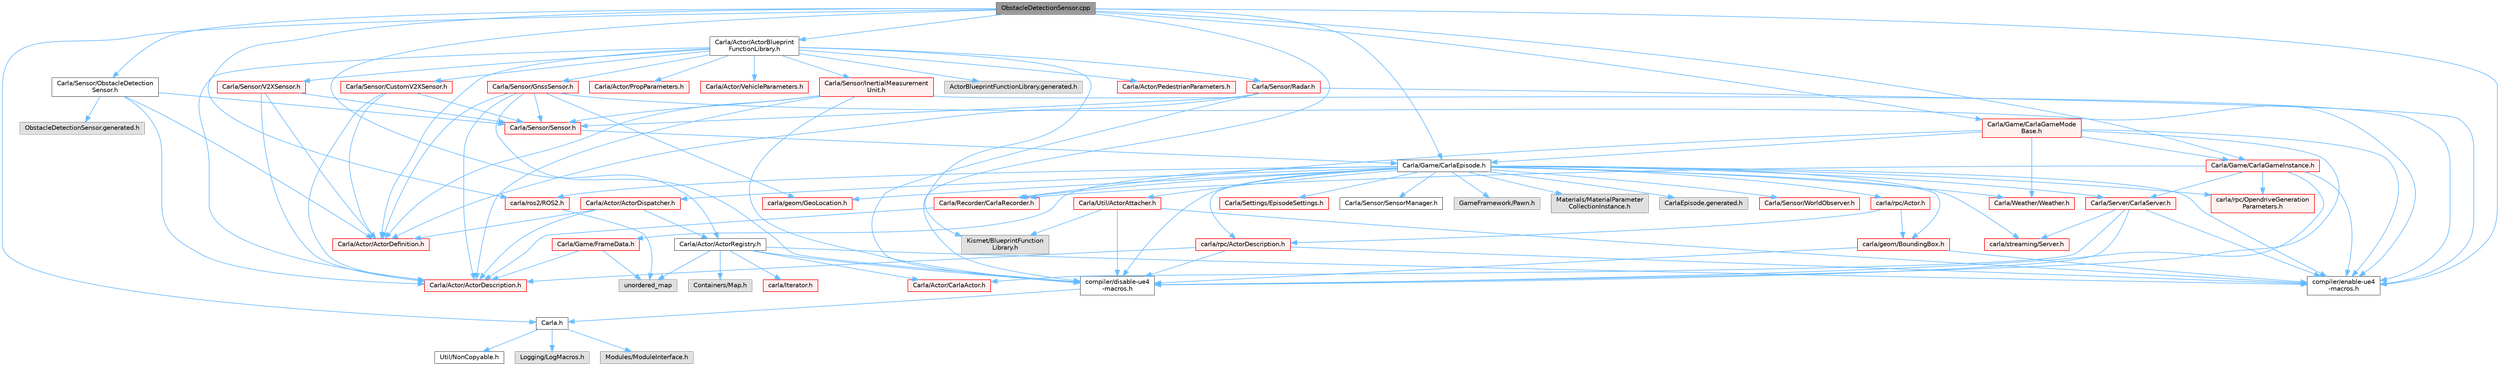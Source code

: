 digraph "ObstacleDetectionSensor.cpp"
{
 // INTERACTIVE_SVG=YES
 // LATEX_PDF_SIZE
  bgcolor="transparent";
  edge [fontname=Helvetica,fontsize=10,labelfontname=Helvetica,labelfontsize=10];
  node [fontname=Helvetica,fontsize=10,shape=box,height=0.2,width=0.4];
  Node1 [id="Node000001",label="ObstacleDetectionSensor.cpp",height=0.2,width=0.4,color="gray40", fillcolor="grey60", style="filled", fontcolor="black",tooltip=" "];
  Node1 -> Node2 [id="edge1_Node000001_Node000002",color="steelblue1",style="solid",tooltip=" "];
  Node2 [id="Node000002",label="Carla.h",height=0.2,width=0.4,color="grey40", fillcolor="white", style="filled",URL="$d7/d7d/Carla_8h.html",tooltip=" "];
  Node2 -> Node3 [id="edge2_Node000002_Node000003",color="steelblue1",style="solid",tooltip=" "];
  Node3 [id="Node000003",label="Util/NonCopyable.h",height=0.2,width=0.4,color="grey40", fillcolor="white", style="filled",URL="$d4/d57/Unreal_2CarlaUE4_2Plugins_2Carla_2Source_2Carla_2Util_2NonCopyable_8h.html",tooltip=" "];
  Node2 -> Node4 [id="edge3_Node000002_Node000004",color="steelblue1",style="solid",tooltip=" "];
  Node4 [id="Node000004",label="Logging/LogMacros.h",height=0.2,width=0.4,color="grey60", fillcolor="#E0E0E0", style="filled",tooltip=" "];
  Node2 -> Node5 [id="edge4_Node000002_Node000005",color="steelblue1",style="solid",tooltip=" "];
  Node5 [id="Node000005",label="Modules/ModuleInterface.h",height=0.2,width=0.4,color="grey60", fillcolor="#E0E0E0", style="filled",tooltip=" "];
  Node1 -> Node6 [id="edge5_Node000001_Node000006",color="steelblue1",style="solid",tooltip=" "];
  Node6 [id="Node000006",label="Carla/Sensor/ObstacleDetection\lSensor.h",height=0.2,width=0.4,color="grey40", fillcolor="white", style="filled",URL="$d7/d55/ObstacleDetectionSensor_8h.html",tooltip=" "];
  Node6 -> Node7 [id="edge6_Node000006_Node000007",color="steelblue1",style="solid",tooltip=" "];
  Node7 [id="Node000007",label="Carla/Sensor/Sensor.h",height=0.2,width=0.4,color="red", fillcolor="#FFF0F0", style="filled",URL="$d7/d7d/Unreal_2CarlaUE4_2Plugins_2Carla_2Source_2Carla_2Sensor_2Sensor_8h.html",tooltip=" "];
  Node7 -> Node8 [id="edge7_Node000007_Node000008",color="steelblue1",style="solid",tooltip=" "];
  Node8 [id="Node000008",label="Carla/Game/CarlaEpisode.h",height=0.2,width=0.4,color="grey40", fillcolor="white", style="filled",URL="$de/db8/CarlaEpisode_8h.html",tooltip=" "];
  Node8 -> Node9 [id="edge8_Node000008_Node000009",color="steelblue1",style="solid",tooltip=" "];
  Node9 [id="Node000009",label="Carla/Actor/ActorDispatcher.h",height=0.2,width=0.4,color="red", fillcolor="#FFF0F0", style="filled",URL="$dc/ddc/ActorDispatcher_8h.html",tooltip=" "];
  Node9 -> Node10 [id="edge9_Node000009_Node000010",color="steelblue1",style="solid",tooltip=" "];
  Node10 [id="Node000010",label="Carla/Actor/ActorDefinition.h",height=0.2,width=0.4,color="red", fillcolor="#FFF0F0", style="filled",URL="$d0/d65/Unreal_2CarlaUE4_2Plugins_2Carla_2Source_2Carla_2Actor_2ActorDefinition_8h.html",tooltip=" "];
  Node9 -> Node19 [id="edge10_Node000009_Node000019",color="steelblue1",style="solid",tooltip=" "];
  Node19 [id="Node000019",label="Carla/Actor/ActorDescription.h",height=0.2,width=0.4,color="red", fillcolor="#FFF0F0", style="filled",URL="$d4/de6/Unreal_2CarlaUE4_2Plugins_2Carla_2Source_2Carla_2Actor_2ActorDescription_8h.html",tooltip=" "];
  Node9 -> Node21 [id="edge11_Node000009_Node000021",color="steelblue1",style="solid",tooltip=" "];
  Node21 [id="Node000021",label="Carla/Actor/ActorRegistry.h",height=0.2,width=0.4,color="grey40", fillcolor="white", style="filled",URL="$da/de4/ActorRegistry_8h.html",tooltip=" "];
  Node21 -> Node22 [id="edge12_Node000021_Node000022",color="steelblue1",style="solid",tooltip=" "];
  Node22 [id="Node000022",label="Carla/Actor/CarlaActor.h",height=0.2,width=0.4,color="red", fillcolor="#FFF0F0", style="filled",URL="$de/d36/CarlaActor_8h.html",tooltip=" "];
  Node21 -> Node203 [id="edge13_Node000021_Node000203",color="steelblue1",style="solid",tooltip=" "];
  Node203 [id="Node000203",label="Containers/Map.h",height=0.2,width=0.4,color="grey60", fillcolor="#E0E0E0", style="filled",tooltip=" "];
  Node21 -> Node12 [id="edge14_Node000021_Node000012",color="steelblue1",style="solid",tooltip=" "];
  Node12 [id="Node000012",label="compiler/disable-ue4\l-macros.h",height=0.2,width=0.4,color="grey40", fillcolor="white", style="filled",URL="$d2/d02/disable-ue4-macros_8h.html",tooltip=" "];
  Node12 -> Node2 [id="edge15_Node000012_Node000002",color="steelblue1",style="solid",tooltip=" "];
  Node21 -> Node204 [id="edge16_Node000021_Node000204",color="steelblue1",style="solid",tooltip=" "];
  Node204 [id="Node000204",label="carla/Iterator.h",height=0.2,width=0.4,color="red", fillcolor="#FFF0F0", style="filled",URL="$d7/ddd/Iterator_8h.html",tooltip=" "];
  Node21 -> Node15 [id="edge17_Node000021_Node000015",color="steelblue1",style="solid",tooltip=" "];
  Node15 [id="Node000015",label="compiler/enable-ue4\l-macros.h",height=0.2,width=0.4,color="grey40", fillcolor="white", style="filled",URL="$d9/da2/enable-ue4-macros_8h.html",tooltip=" "];
  Node21 -> Node102 [id="edge18_Node000021_Node000102",color="steelblue1",style="solid",tooltip=" "];
  Node102 [id="Node000102",label="unordered_map",height=0.2,width=0.4,color="grey60", fillcolor="#E0E0E0", style="filled",tooltip=" "];
  Node8 -> Node210 [id="edge19_Node000008_Node000210",color="steelblue1",style="solid",tooltip=" "];
  Node210 [id="Node000210",label="Carla/Recorder/CarlaRecorder.h",height=0.2,width=0.4,color="red", fillcolor="#FFF0F0", style="filled",URL="$d9/d6a/CarlaRecorder_8h.html",tooltip=" "];
  Node210 -> Node19 [id="edge20_Node000210_Node000019",color="steelblue1",style="solid",tooltip=" "];
  Node8 -> Node241 [id="edge21_Node000008_Node000241",color="steelblue1",style="solid",tooltip=" "];
  Node241 [id="Node000241",label="Carla/Sensor/WorldObserver.h",height=0.2,width=0.4,color="red", fillcolor="#FFF0F0", style="filled",URL="$d8/deb/WorldObserver_8h.html",tooltip=" "];
  Node8 -> Node242 [id="edge22_Node000008_Node000242",color="steelblue1",style="solid",tooltip=" "];
  Node242 [id="Node000242",label="Carla/Server/CarlaServer.h",height=0.2,width=0.4,color="red", fillcolor="#FFF0F0", style="filled",URL="$d0/d35/CarlaServer_8h.html",tooltip=" "];
  Node242 -> Node22 [id="edge23_Node000242_Node000022",color="steelblue1",style="solid",tooltip=" "];
  Node242 -> Node12 [id="edge24_Node000242_Node000012",color="steelblue1",style="solid",tooltip=" "];
  Node242 -> Node254 [id="edge25_Node000242_Node000254",color="steelblue1",style="solid",tooltip=" "];
  Node254 [id="Node000254",label="carla/streaming/Server.h",height=0.2,width=0.4,color="red", fillcolor="#FFF0F0", style="filled",URL="$d8/df6/streaming_2Server_8h.html",tooltip=" "];
  Node242 -> Node15 [id="edge26_Node000242_Node000015",color="steelblue1",style="solid",tooltip=" "];
  Node8 -> Node258 [id="edge27_Node000008_Node000258",color="steelblue1",style="solid",tooltip=" "];
  Node258 [id="Node000258",label="Carla/Settings/EpisodeSettings.h",height=0.2,width=0.4,color="red", fillcolor="#FFF0F0", style="filled",URL="$d8/d64/Unreal_2CarlaUE4_2Plugins_2Carla_2Source_2Carla_2Settings_2EpisodeSettings_8h.html",tooltip=" "];
  Node8 -> Node260 [id="edge28_Node000008_Node000260",color="steelblue1",style="solid",tooltip=" "];
  Node260 [id="Node000260",label="Carla/Util/ActorAttacher.h",height=0.2,width=0.4,color="red", fillcolor="#FFF0F0", style="filled",URL="$d6/d68/ActorAttacher_8h.html",tooltip=" "];
  Node260 -> Node12 [id="edge29_Node000260_Node000012",color="steelblue1",style="solid",tooltip=" "];
  Node260 -> Node15 [id="edge30_Node000260_Node000015",color="steelblue1",style="solid",tooltip=" "];
  Node260 -> Node261 [id="edge31_Node000260_Node000261",color="steelblue1",style="solid",tooltip=" "];
  Node261 [id="Node000261",label="Kismet/BlueprintFunction\lLibrary.h",height=0.2,width=0.4,color="grey60", fillcolor="#E0E0E0", style="filled",tooltip=" "];
  Node8 -> Node263 [id="edge32_Node000008_Node000263",color="steelblue1",style="solid",tooltip=" "];
  Node263 [id="Node000263",label="Carla/Weather/Weather.h",height=0.2,width=0.4,color="red", fillcolor="#FFF0F0", style="filled",URL="$d5/d65/Weather_8h.html",tooltip=" "];
  Node8 -> Node267 [id="edge33_Node000008_Node000267",color="steelblue1",style="solid",tooltip=" "];
  Node267 [id="Node000267",label="Carla/Game/FrameData.h",height=0.2,width=0.4,color="red", fillcolor="#FFF0F0", style="filled",URL="$d2/df1/FrameData_8h.html",tooltip=" "];
  Node267 -> Node19 [id="edge34_Node000267_Node000019",color="steelblue1",style="solid",tooltip=" "];
  Node267 -> Node102 [id="edge35_Node000267_Node000102",color="steelblue1",style="solid",tooltip=" "];
  Node8 -> Node326 [id="edge36_Node000008_Node000326",color="steelblue1",style="solid",tooltip=" "];
  Node326 [id="Node000326",label="Carla/Sensor/SensorManager.h",height=0.2,width=0.4,color="grey40", fillcolor="white", style="filled",URL="$dc/dbf/SensorManager_8h.html",tooltip=" "];
  Node8 -> Node327 [id="edge37_Node000008_Node000327",color="steelblue1",style="solid",tooltip=" "];
  Node327 [id="Node000327",label="GameFramework/Pawn.h",height=0.2,width=0.4,color="grey60", fillcolor="#E0E0E0", style="filled",tooltip=" "];
  Node8 -> Node328 [id="edge38_Node000008_Node000328",color="steelblue1",style="solid",tooltip=" "];
  Node328 [id="Node000328",label="Materials/MaterialParameter\lCollectionInstance.h",height=0.2,width=0.4,color="grey60", fillcolor="#E0E0E0", style="filled",tooltip=" "];
  Node8 -> Node12 [id="edge39_Node000008_Node000012",color="steelblue1",style="solid",tooltip=" "];
  Node8 -> Node45 [id="edge40_Node000008_Node000045",color="steelblue1",style="solid",tooltip=" "];
  Node45 [id="Node000045",label="carla/geom/BoundingBox.h",height=0.2,width=0.4,color="red", fillcolor="#FFF0F0", style="filled",URL="$d2/dfe/LibCarla_2source_2carla_2geom_2BoundingBox_8h.html",tooltip=" "];
  Node45 -> Node15 [id="edge41_Node000045_Node000015",color="steelblue1",style="solid",tooltip=" "];
  Node45 -> Node12 [id="edge42_Node000045_Node000012",color="steelblue1",style="solid",tooltip=" "];
  Node8 -> Node117 [id="edge43_Node000008_Node000117",color="steelblue1",style="solid",tooltip=" "];
  Node117 [id="Node000117",label="carla/geom/GeoLocation.h",height=0.2,width=0.4,color="red", fillcolor="#FFF0F0", style="filled",URL="$d7/d86/GeoLocation_8h.html",tooltip=" "];
  Node8 -> Node95 [id="edge44_Node000008_Node000095",color="steelblue1",style="solid",tooltip=" "];
  Node95 [id="Node000095",label="carla/ros2/ROS2.h",height=0.2,width=0.4,color="red", fillcolor="#FFF0F0", style="filled",URL="$da/db8/ROS2_8h.html",tooltip=" "];
  Node95 -> Node102 [id="edge45_Node000095_Node000102",color="steelblue1",style="solid",tooltip=" "];
  Node8 -> Node44 [id="edge46_Node000008_Node000044",color="steelblue1",style="solid",tooltip=" "];
  Node44 [id="Node000044",label="carla/rpc/Actor.h",height=0.2,width=0.4,color="red", fillcolor="#FFF0F0", style="filled",URL="$d8/d73/rpc_2Actor_8h.html",tooltip=" "];
  Node44 -> Node45 [id="edge47_Node000044_Node000045",color="steelblue1",style="solid",tooltip=" "];
  Node44 -> Node59 [id="edge48_Node000044_Node000059",color="steelblue1",style="solid",tooltip=" "];
  Node59 [id="Node000059",label="carla/rpc/ActorDescription.h",height=0.2,width=0.4,color="red", fillcolor="#FFF0F0", style="filled",URL="$d9/db9/LibCarla_2source_2carla_2rpc_2ActorDescription_8h.html",tooltip=" "];
  Node59 -> Node15 [id="edge49_Node000059_Node000015",color="steelblue1",style="solid",tooltip=" "];
  Node59 -> Node19 [id="edge50_Node000059_Node000019",color="steelblue1",style="solid",tooltip=" "];
  Node59 -> Node12 [id="edge51_Node000059_Node000012",color="steelblue1",style="solid",tooltip=" "];
  Node8 -> Node59 [id="edge52_Node000008_Node000059",color="steelblue1",style="solid",tooltip=" "];
  Node8 -> Node317 [id="edge53_Node000008_Node000317",color="steelblue1",style="solid",tooltip=" "];
  Node317 [id="Node000317",label="carla/rpc/OpendriveGeneration\lParameters.h",height=0.2,width=0.4,color="red", fillcolor="#FFF0F0", style="filled",URL="$d9/d3b/OpendriveGenerationParameters_8h.html",tooltip=" "];
  Node8 -> Node254 [id="edge54_Node000008_Node000254",color="steelblue1",style="solid",tooltip=" "];
  Node8 -> Node15 [id="edge55_Node000008_Node000015",color="steelblue1",style="solid",tooltip=" "];
  Node8 -> Node329 [id="edge56_Node000008_Node000329",color="steelblue1",style="solid",tooltip=" "];
  Node329 [id="Node000329",label="CarlaEpisode.generated.h",height=0.2,width=0.4,color="grey60", fillcolor="#E0E0E0", style="filled",tooltip=" "];
  Node6 -> Node10 [id="edge57_Node000006_Node000010",color="steelblue1",style="solid",tooltip=" "];
  Node6 -> Node19 [id="edge58_Node000006_Node000019",color="steelblue1",style="solid",tooltip=" "];
  Node6 -> Node339 [id="edge59_Node000006_Node000339",color="steelblue1",style="solid",tooltip=" "];
  Node339 [id="Node000339",label="ObstacleDetectionSensor.generated.h",height=0.2,width=0.4,color="grey60", fillcolor="#E0E0E0", style="filled",tooltip=" "];
  Node1 -> Node340 [id="edge60_Node000001_Node000340",color="steelblue1",style="solid",tooltip=" "];
  Node340 [id="Node000340",label="Carla/Actor/ActorBlueprint\lFunctionLibrary.h",height=0.2,width=0.4,color="grey40", fillcolor="white", style="filled",URL="$d7/dda/ActorBlueprintFunctionLibrary_8h.html",tooltip=" "];
  Node340 -> Node10 [id="edge61_Node000340_Node000010",color="steelblue1",style="solid",tooltip=" "];
  Node340 -> Node19 [id="edge62_Node000340_Node000019",color="steelblue1",style="solid",tooltip=" "];
  Node340 -> Node341 [id="edge63_Node000340_Node000341",color="steelblue1",style="solid",tooltip=" "];
  Node341 [id="Node000341",label="Carla/Actor/PedestrianParameters.h",height=0.2,width=0.4,color="red", fillcolor="#FFF0F0", style="filled",URL="$d5/dca/PedestrianParameters_8h.html",tooltip=" "];
  Node340 -> Node344 [id="edge64_Node000340_Node000344",color="steelblue1",style="solid",tooltip=" "];
  Node344 [id="Node000344",label="Carla/Actor/PropParameters.h",height=0.2,width=0.4,color="red", fillcolor="#FFF0F0", style="filled",URL="$dc/d01/PropParameters_8h.html",tooltip=" "];
  Node340 -> Node347 [id="edge65_Node000340_Node000347",color="steelblue1",style="solid",tooltip=" "];
  Node347 [id="Node000347",label="Carla/Actor/VehicleParameters.h",height=0.2,width=0.4,color="red", fillcolor="#FFF0F0", style="filled",URL="$d1/d1b/VehicleParameters_8h.html",tooltip=" "];
  Node340 -> Node349 [id="edge66_Node000340_Node000349",color="steelblue1",style="solid",tooltip=" "];
  Node349 [id="Node000349",label="Carla/Sensor/GnssSensor.h",height=0.2,width=0.4,color="red", fillcolor="#FFF0F0", style="filled",URL="$d9/d73/GnssSensor_8h.html",tooltip=" "];
  Node349 -> Node7 [id="edge67_Node000349_Node000007",color="steelblue1",style="solid",tooltip=" "];
  Node349 -> Node10 [id="edge68_Node000349_Node000010",color="steelblue1",style="solid",tooltip=" "];
  Node349 -> Node19 [id="edge69_Node000349_Node000019",color="steelblue1",style="solid",tooltip=" "];
  Node349 -> Node12 [id="edge70_Node000349_Node000012",color="steelblue1",style="solid",tooltip=" "];
  Node349 -> Node117 [id="edge71_Node000349_Node000117",color="steelblue1",style="solid",tooltip=" "];
  Node349 -> Node15 [id="edge72_Node000349_Node000015",color="steelblue1",style="solid",tooltip=" "];
  Node340 -> Node351 [id="edge73_Node000340_Node000351",color="steelblue1",style="solid",tooltip=" "];
  Node351 [id="Node000351",label="Carla/Sensor/Radar.h",height=0.2,width=0.4,color="red", fillcolor="#FFF0F0", style="filled",URL="$d6/de9/Radar_8h.html",tooltip=" "];
  Node351 -> Node7 [id="edge74_Node000351_Node000007",color="steelblue1",style="solid",tooltip=" "];
  Node351 -> Node10 [id="edge75_Node000351_Node000010",color="steelblue1",style="solid",tooltip=" "];
  Node351 -> Node12 [id="edge76_Node000351_Node000012",color="steelblue1",style="solid",tooltip=" "];
  Node351 -> Node15 [id="edge77_Node000351_Node000015",color="steelblue1",style="solid",tooltip=" "];
  Node340 -> Node353 [id="edge78_Node000340_Node000353",color="steelblue1",style="solid",tooltip=" "];
  Node353 [id="Node000353",label="Carla/Sensor/InertialMeasurement\lUnit.h",height=0.2,width=0.4,color="red", fillcolor="#FFF0F0", style="filled",URL="$d7/dfa/InertialMeasurementUnit_8h.html",tooltip=" "];
  Node353 -> Node7 [id="edge79_Node000353_Node000007",color="steelblue1",style="solid",tooltip=" "];
  Node353 -> Node10 [id="edge80_Node000353_Node000010",color="steelblue1",style="solid",tooltip=" "];
  Node353 -> Node19 [id="edge81_Node000353_Node000019",color="steelblue1",style="solid",tooltip=" "];
  Node353 -> Node12 [id="edge82_Node000353_Node000012",color="steelblue1",style="solid",tooltip=" "];
  Node353 -> Node15 [id="edge83_Node000353_Node000015",color="steelblue1",style="solid",tooltip=" "];
  Node340 -> Node355 [id="edge84_Node000340_Node000355",color="steelblue1",style="solid",tooltip=" "];
  Node355 [id="Node000355",label="Carla/Sensor/V2XSensor.h",height=0.2,width=0.4,color="red", fillcolor="#FFF0F0", style="filled",URL="$d1/d71/V2XSensor_8h.html",tooltip=" "];
  Node355 -> Node7 [id="edge85_Node000355_Node000007",color="steelblue1",style="solid",tooltip=" "];
  Node355 -> Node10 [id="edge86_Node000355_Node000010",color="steelblue1",style="solid",tooltip=" "];
  Node355 -> Node19 [id="edge87_Node000355_Node000019",color="steelblue1",style="solid",tooltip=" "];
  Node340 -> Node360 [id="edge88_Node000340_Node000360",color="steelblue1",style="solid",tooltip=" "];
  Node360 [id="Node000360",label="Carla/Sensor/CustomV2XSensor.h",height=0.2,width=0.4,color="red", fillcolor="#FFF0F0", style="filled",URL="$df/d4b/CustomV2XSensor_8h.html",tooltip=" "];
  Node360 -> Node7 [id="edge89_Node000360_Node000007",color="steelblue1",style="solid",tooltip=" "];
  Node360 -> Node10 [id="edge90_Node000360_Node000010",color="steelblue1",style="solid",tooltip=" "];
  Node360 -> Node19 [id="edge91_Node000360_Node000019",color="steelblue1",style="solid",tooltip=" "];
  Node340 -> Node261 [id="edge92_Node000340_Node000261",color="steelblue1",style="solid",tooltip=" "];
  Node340 -> Node362 [id="edge93_Node000340_Node000362",color="steelblue1",style="solid",tooltip=" "];
  Node362 [id="Node000362",label="ActorBlueprintFunctionLibrary.generated.h",height=0.2,width=0.4,color="grey60", fillcolor="#E0E0E0", style="filled",tooltip=" "];
  Node1 -> Node21 [id="edge94_Node000001_Node000021",color="steelblue1",style="solid",tooltip=" "];
  Node1 -> Node8 [id="edge95_Node000001_Node000008",color="steelblue1",style="solid",tooltip=" "];
  Node1 -> Node363 [id="edge96_Node000001_Node000363",color="steelblue1",style="solid",tooltip=" "];
  Node363 [id="Node000363",label="Carla/Game/CarlaGameInstance.h",height=0.2,width=0.4,color="red", fillcolor="#FFF0F0", style="filled",URL="$d2/dba/CarlaGameInstance_8h.html",tooltip=" "];
  Node363 -> Node210 [id="edge97_Node000363_Node000210",color="steelblue1",style="solid",tooltip=" "];
  Node363 -> Node242 [id="edge98_Node000363_Node000242",color="steelblue1",style="solid",tooltip=" "];
  Node363 -> Node12 [id="edge99_Node000363_Node000012",color="steelblue1",style="solid",tooltip=" "];
  Node363 -> Node317 [id="edge100_Node000363_Node000317",color="steelblue1",style="solid",tooltip=" "];
  Node363 -> Node15 [id="edge101_Node000363_Node000015",color="steelblue1",style="solid",tooltip=" "];
  Node1 -> Node367 [id="edge102_Node000001_Node000367",color="steelblue1",style="solid",tooltip=" "];
  Node367 [id="Node000367",label="Carla/Game/CarlaGameMode\lBase.h",height=0.2,width=0.4,color="red", fillcolor="#FFF0F0", style="filled",URL="$d3/d49/CarlaGameModeBase_8h.html",tooltip=" "];
  Node367 -> Node12 [id="edge103_Node000367_Node000012",color="steelblue1",style="solid",tooltip=" "];
  Node367 -> Node15 [id="edge104_Node000367_Node000015",color="steelblue1",style="solid",tooltip=" "];
  Node367 -> Node8 [id="edge105_Node000367_Node000008",color="steelblue1",style="solid",tooltip=" "];
  Node367 -> Node363 [id="edge106_Node000367_Node000363",color="steelblue1",style="solid",tooltip=" "];
  Node367 -> Node210 [id="edge107_Node000367_Node000210",color="steelblue1",style="solid",tooltip=" "];
  Node367 -> Node263 [id="edge108_Node000367_Node000263",color="steelblue1",style="solid",tooltip=" "];
  Node1 -> Node12 [id="edge109_Node000001_Node000012",color="steelblue1",style="solid",tooltip=" "];
  Node1 -> Node95 [id="edge110_Node000001_Node000095",color="steelblue1",style="solid",tooltip=" "];
  Node1 -> Node15 [id="edge111_Node000001_Node000015",color="steelblue1",style="solid",tooltip=" "];
}
